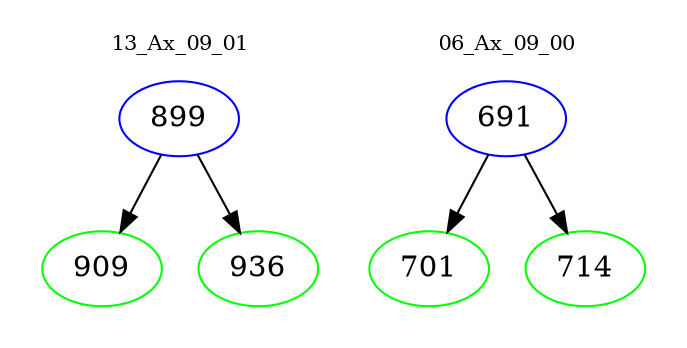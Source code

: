 digraph{
subgraph cluster_0 {
color = white
label = "13_Ax_09_01";
fontsize=10;
T0_899 [label="899", color="blue"]
T0_899 -> T0_909 [color="black"]
T0_909 [label="909", color="green"]
T0_899 -> T0_936 [color="black"]
T0_936 [label="936", color="green"]
}
subgraph cluster_1 {
color = white
label = "06_Ax_09_00";
fontsize=10;
T1_691 [label="691", color="blue"]
T1_691 -> T1_701 [color="black"]
T1_701 [label="701", color="green"]
T1_691 -> T1_714 [color="black"]
T1_714 [label="714", color="green"]
}
}

